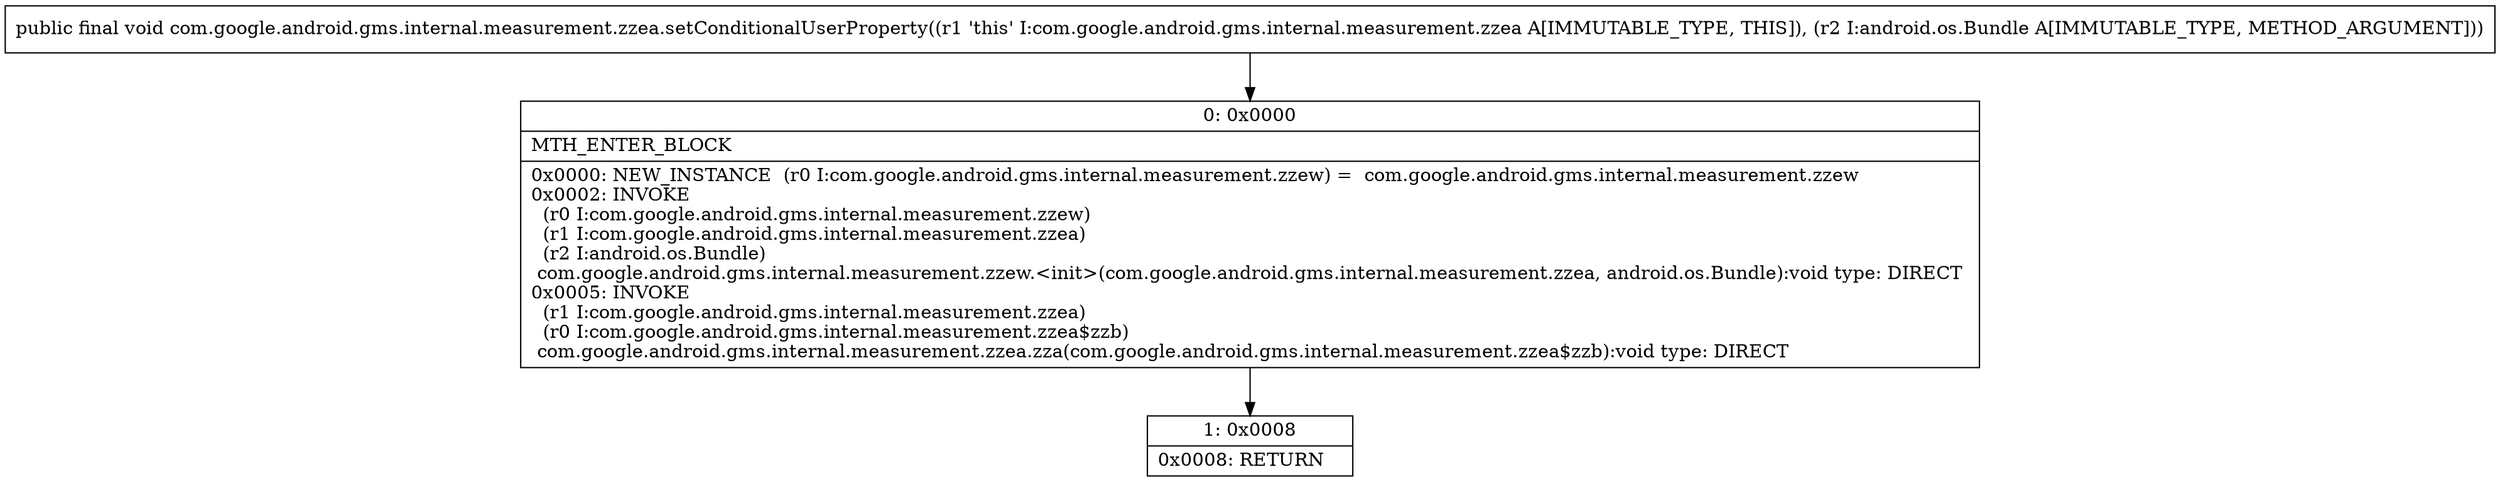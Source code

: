 digraph "CFG forcom.google.android.gms.internal.measurement.zzea.setConditionalUserProperty(Landroid\/os\/Bundle;)V" {
Node_0 [shape=record,label="{0\:\ 0x0000|MTH_ENTER_BLOCK\l|0x0000: NEW_INSTANCE  (r0 I:com.google.android.gms.internal.measurement.zzew) =  com.google.android.gms.internal.measurement.zzew \l0x0002: INVOKE  \l  (r0 I:com.google.android.gms.internal.measurement.zzew)\l  (r1 I:com.google.android.gms.internal.measurement.zzea)\l  (r2 I:android.os.Bundle)\l com.google.android.gms.internal.measurement.zzew.\<init\>(com.google.android.gms.internal.measurement.zzea, android.os.Bundle):void type: DIRECT \l0x0005: INVOKE  \l  (r1 I:com.google.android.gms.internal.measurement.zzea)\l  (r0 I:com.google.android.gms.internal.measurement.zzea$zzb)\l com.google.android.gms.internal.measurement.zzea.zza(com.google.android.gms.internal.measurement.zzea$zzb):void type: DIRECT \l}"];
Node_1 [shape=record,label="{1\:\ 0x0008|0x0008: RETURN   \l}"];
MethodNode[shape=record,label="{public final void com.google.android.gms.internal.measurement.zzea.setConditionalUserProperty((r1 'this' I:com.google.android.gms.internal.measurement.zzea A[IMMUTABLE_TYPE, THIS]), (r2 I:android.os.Bundle A[IMMUTABLE_TYPE, METHOD_ARGUMENT])) }"];
MethodNode -> Node_0;
Node_0 -> Node_1;
}

